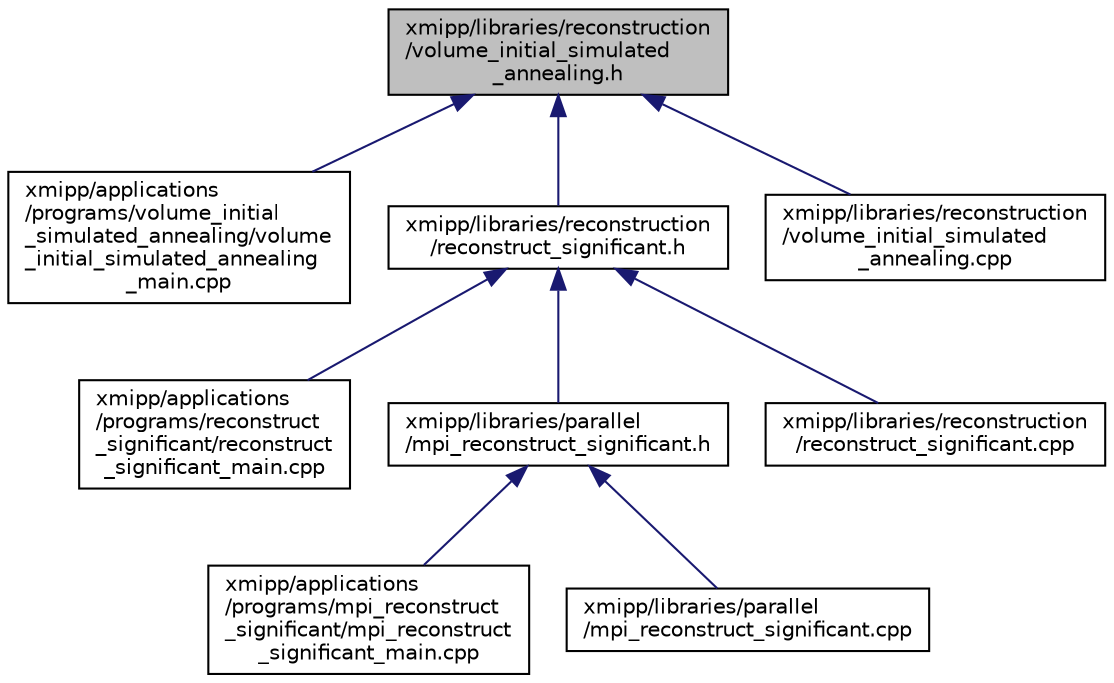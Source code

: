 digraph "xmipp/libraries/reconstruction/volume_initial_simulated_annealing.h"
{
  edge [fontname="Helvetica",fontsize="10",labelfontname="Helvetica",labelfontsize="10"];
  node [fontname="Helvetica",fontsize="10",shape=record];
  Node92 [label="xmipp/libraries/reconstruction\l/volume_initial_simulated\l_annealing.h",height=0.2,width=0.4,color="black", fillcolor="grey75", style="filled", fontcolor="black"];
  Node92 -> Node93 [dir="back",color="midnightblue",fontsize="10",style="solid",fontname="Helvetica"];
  Node93 [label="xmipp/applications\l/programs/volume_initial\l_simulated_annealing/volume\l_initial_simulated_annealing\l_main.cpp",height=0.2,width=0.4,color="black", fillcolor="white", style="filled",URL="$volume__initial__simulated__annealing__main_8cpp.html"];
  Node92 -> Node94 [dir="back",color="midnightblue",fontsize="10",style="solid",fontname="Helvetica"];
  Node94 [label="xmipp/libraries/reconstruction\l/reconstruct_significant.h",height=0.2,width=0.4,color="black", fillcolor="white", style="filled",URL="$reconstruct__significant_8h.html"];
  Node94 -> Node95 [dir="back",color="midnightblue",fontsize="10",style="solid",fontname="Helvetica"];
  Node95 [label="xmipp/applications\l/programs/reconstruct\l_significant/reconstruct\l_significant_main.cpp",height=0.2,width=0.4,color="black", fillcolor="white", style="filled",URL="$reconstruct__significant__main_8cpp.html"];
  Node94 -> Node96 [dir="back",color="midnightblue",fontsize="10",style="solid",fontname="Helvetica"];
  Node96 [label="xmipp/libraries/parallel\l/mpi_reconstruct_significant.h",height=0.2,width=0.4,color="black", fillcolor="white", style="filled",URL="$mpi__reconstruct__significant_8h.html"];
  Node96 -> Node97 [dir="back",color="midnightblue",fontsize="10",style="solid",fontname="Helvetica"];
  Node97 [label="xmipp/applications\l/programs/mpi_reconstruct\l_significant/mpi_reconstruct\l_significant_main.cpp",height=0.2,width=0.4,color="black", fillcolor="white", style="filled",URL="$mpi__reconstruct__significant__main_8cpp.html"];
  Node96 -> Node98 [dir="back",color="midnightblue",fontsize="10",style="solid",fontname="Helvetica"];
  Node98 [label="xmipp/libraries/parallel\l/mpi_reconstruct_significant.cpp",height=0.2,width=0.4,color="black", fillcolor="white", style="filled",URL="$mpi__reconstruct__significant_8cpp.html"];
  Node94 -> Node99 [dir="back",color="midnightblue",fontsize="10",style="solid",fontname="Helvetica"];
  Node99 [label="xmipp/libraries/reconstruction\l/reconstruct_significant.cpp",height=0.2,width=0.4,color="black", fillcolor="white", style="filled",URL="$reconstruct__significant_8cpp.html"];
  Node92 -> Node100 [dir="back",color="midnightblue",fontsize="10",style="solid",fontname="Helvetica"];
  Node100 [label="xmipp/libraries/reconstruction\l/volume_initial_simulated\l_annealing.cpp",height=0.2,width=0.4,color="black", fillcolor="white", style="filled",URL="$volume__initial__simulated__annealing_8cpp.html"];
}
